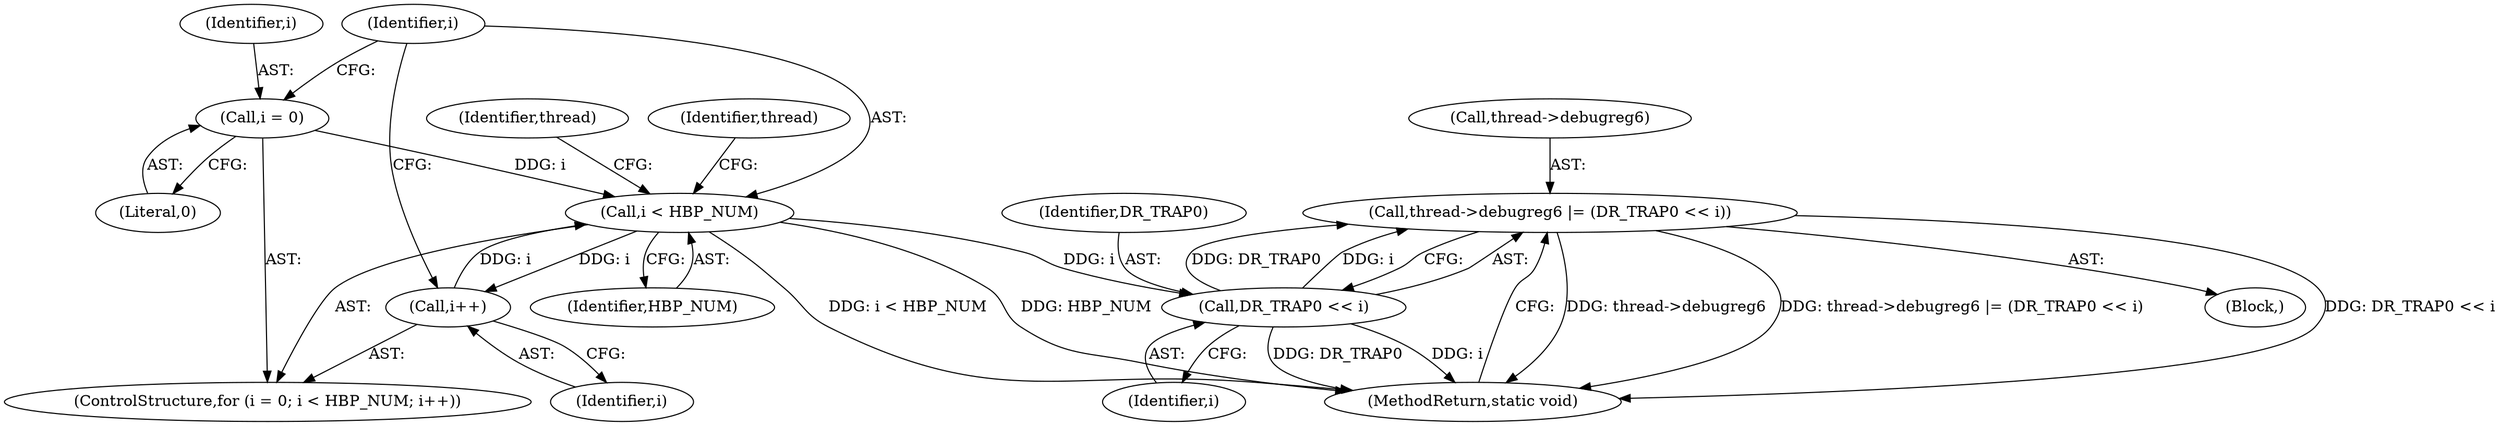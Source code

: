 digraph "0_linux_a8b0ca17b80e92faab46ee7179ba9e99ccb61233_51@API" {
"1000133" [label="(Call,thread->debugreg6 |= (DR_TRAP0 << i))"];
"1000137" [label="(Call,DR_TRAP0 << i)"];
"1000118" [label="(Call,i < HBP_NUM)"];
"1000121" [label="(Call,i++)"];
"1000115" [label="(Call,i = 0)"];
"1000133" [label="(Call,thread->debugreg6 |= (DR_TRAP0 << i))"];
"1000116" [label="(Identifier,i)"];
"1000117" [label="(Literal,0)"];
"1000115" [label="(Call,i = 0)"];
"1000122" [label="(Identifier,i)"];
"1000119" [label="(Identifier,i)"];
"1000114" [label="(ControlStructure,for (i = 0; i < HBP_NUM; i++))"];
"1000135" [label="(Identifier,thread)"];
"1000137" [label="(Call,DR_TRAP0 << i)"];
"1000128" [label="(Identifier,thread)"];
"1000140" [label="(MethodReturn,static void)"];
"1000120" [label="(Identifier,HBP_NUM)"];
"1000105" [label="(Block,)"];
"1000121" [label="(Call,i++)"];
"1000139" [label="(Identifier,i)"];
"1000138" [label="(Identifier,DR_TRAP0)"];
"1000134" [label="(Call,thread->debugreg6)"];
"1000118" [label="(Call,i < HBP_NUM)"];
"1000133" -> "1000105"  [label="AST: "];
"1000133" -> "1000137"  [label="CFG: "];
"1000134" -> "1000133"  [label="AST: "];
"1000137" -> "1000133"  [label="AST: "];
"1000140" -> "1000133"  [label="CFG: "];
"1000133" -> "1000140"  [label="DDG: thread->debugreg6"];
"1000133" -> "1000140"  [label="DDG: thread->debugreg6 |= (DR_TRAP0 << i)"];
"1000133" -> "1000140"  [label="DDG: DR_TRAP0 << i"];
"1000137" -> "1000133"  [label="DDG: DR_TRAP0"];
"1000137" -> "1000133"  [label="DDG: i"];
"1000137" -> "1000139"  [label="CFG: "];
"1000138" -> "1000137"  [label="AST: "];
"1000139" -> "1000137"  [label="AST: "];
"1000137" -> "1000140"  [label="DDG: i"];
"1000137" -> "1000140"  [label="DDG: DR_TRAP0"];
"1000118" -> "1000137"  [label="DDG: i"];
"1000118" -> "1000114"  [label="AST: "];
"1000118" -> "1000120"  [label="CFG: "];
"1000119" -> "1000118"  [label="AST: "];
"1000120" -> "1000118"  [label="AST: "];
"1000128" -> "1000118"  [label="CFG: "];
"1000135" -> "1000118"  [label="CFG: "];
"1000118" -> "1000140"  [label="DDG: i < HBP_NUM"];
"1000118" -> "1000140"  [label="DDG: HBP_NUM"];
"1000121" -> "1000118"  [label="DDG: i"];
"1000115" -> "1000118"  [label="DDG: i"];
"1000118" -> "1000121"  [label="DDG: i"];
"1000121" -> "1000114"  [label="AST: "];
"1000121" -> "1000122"  [label="CFG: "];
"1000122" -> "1000121"  [label="AST: "];
"1000119" -> "1000121"  [label="CFG: "];
"1000115" -> "1000114"  [label="AST: "];
"1000115" -> "1000117"  [label="CFG: "];
"1000116" -> "1000115"  [label="AST: "];
"1000117" -> "1000115"  [label="AST: "];
"1000119" -> "1000115"  [label="CFG: "];
}
